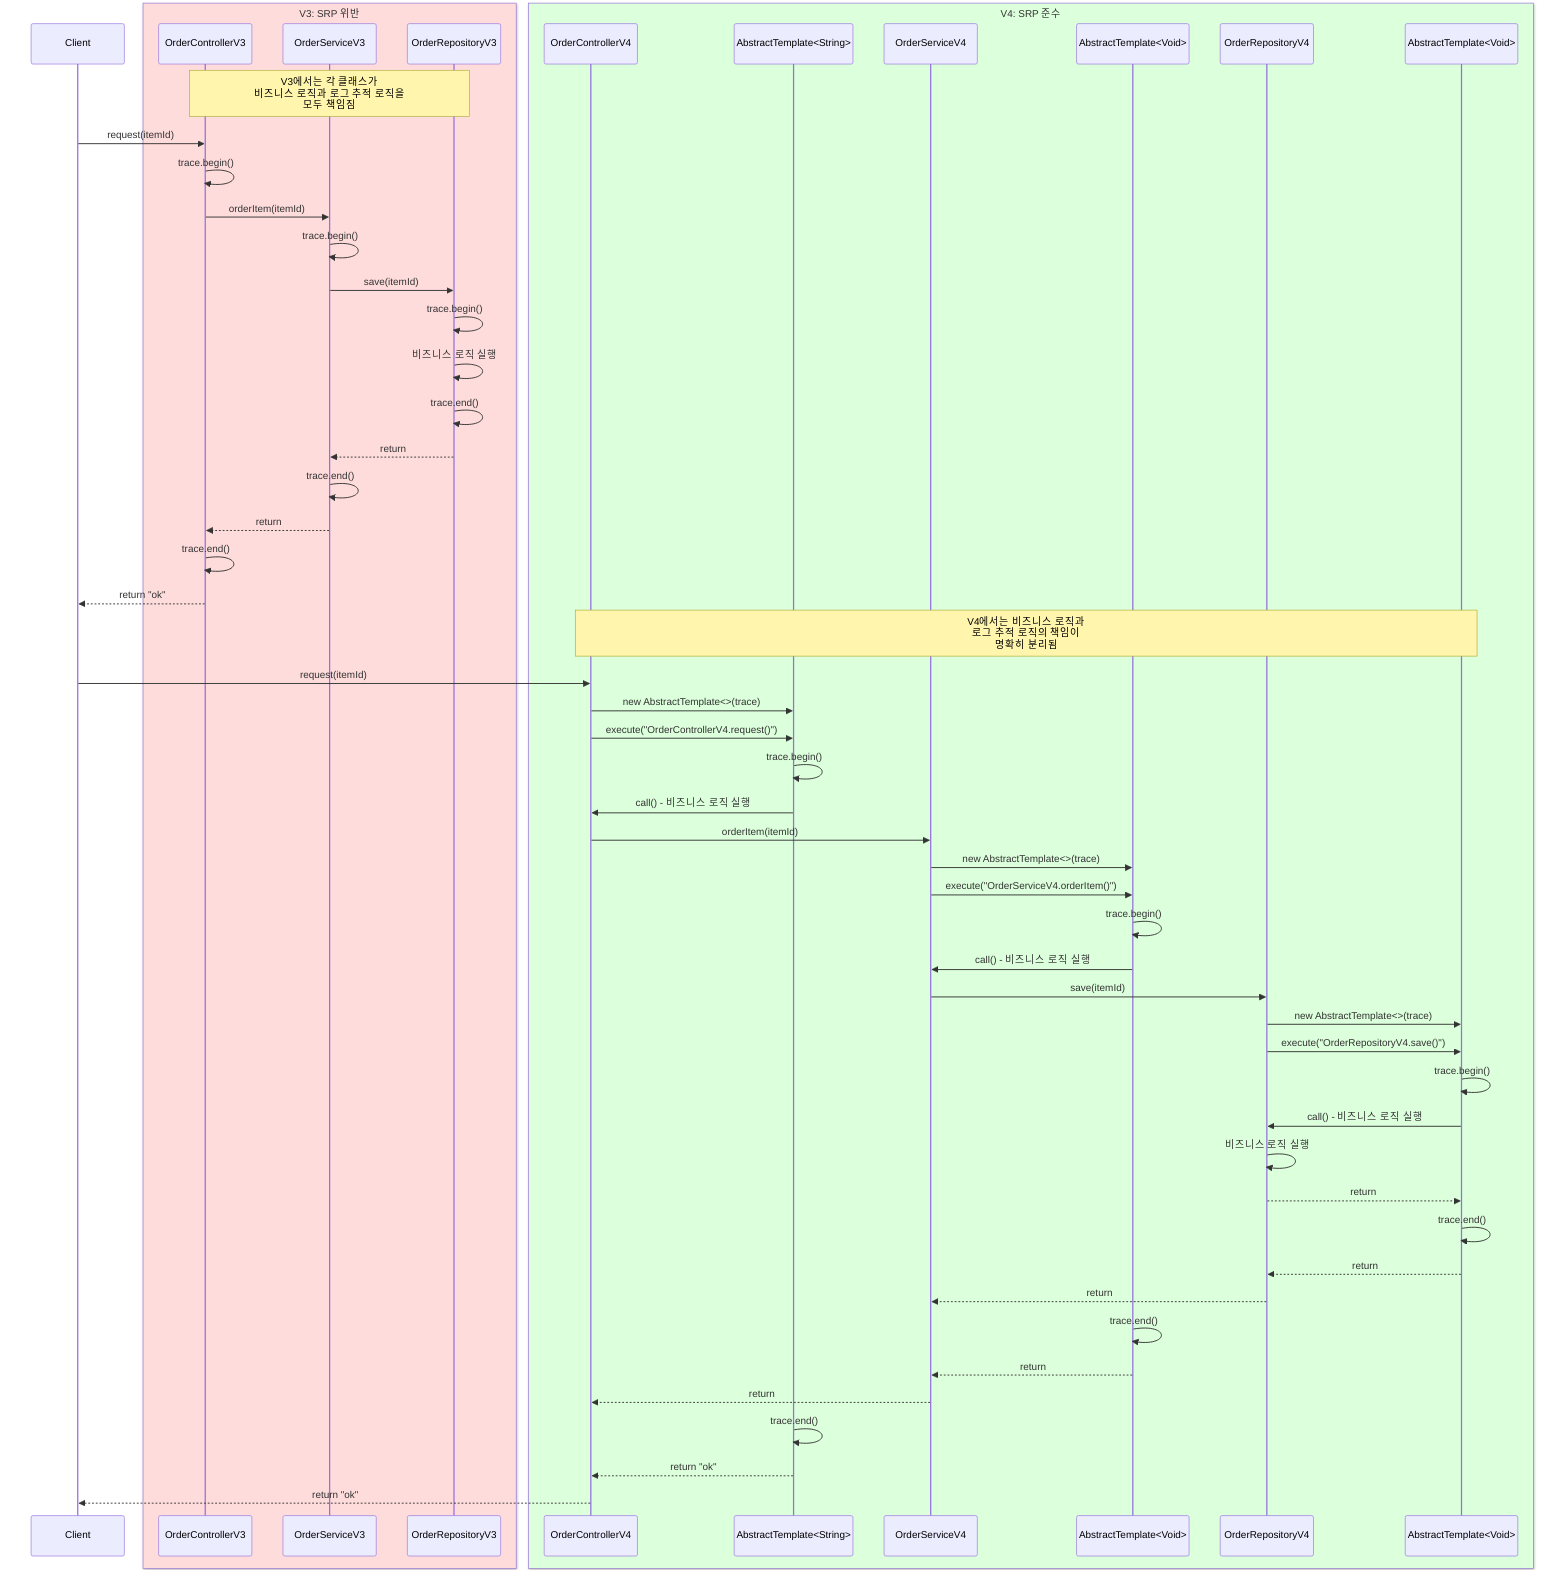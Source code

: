 sequenceDiagram
    participant Client
    
    box rgb(255, 220, 220) V3: SRP 위반
        participant CV3 as OrderControllerV3
        participant SV3 as OrderServiceV3
        participant RV3 as OrderRepositoryV3
    end
    
    box rgb(220, 255, 220) V4: SRP 준수
        participant CV4 as OrderControllerV4
        participant TC as AbstractTemplate<String>
        participant SV4 as OrderServiceV4
        participant TS as AbstractTemplate<Void>
        participant RV4 as OrderRepositoryV4
        participant TR as AbstractTemplate<Void>
    end
    
    Note over CV3,RV3: V3에서는 각 클래스가<br>비즈니스 로직과 로그 추적 로직을<br>모두 책임짐
    
    Client->>CV3: request(itemId)
    CV3->>CV3: trace.begin()
    CV3->>SV3: orderItem(itemId)
    SV3->>SV3: trace.begin()
    SV3->>RV3: save(itemId)
    RV3->>RV3: trace.begin()
    RV3->>RV3: 비즈니스 로직 실행
    RV3->>RV3: trace.end()
    RV3-->>SV3: return
    SV3->>SV3: trace.end()
    SV3-->>CV3: return
    CV3->>CV3: trace.end()
    CV3-->>Client: return "ok"
    
    Note over CV4,TR: V4에서는 비즈니스 로직과<br>로그 추적 로직의 책임이<br>명확히 분리됨
    
    Client->>CV4: request(itemId)
    CV4->>TC: new AbstractTemplate<>(trace)
    CV4->>TC: execute("OrderControllerV4.request()")
    TC->>TC: trace.begin()
    TC->>CV4: call() - 비즈니스 로직 실행
    CV4->>SV4: orderItem(itemId)
    SV4->>TS: new AbstractTemplate<>(trace)
    SV4->>TS: execute("OrderServiceV4.orderItem()")
    TS->>TS: trace.begin()
    TS->>SV4: call() - 비즈니스 로직 실행
    SV4->>RV4: save(itemId)
    RV4->>TR: new AbstractTemplate<>(trace)
    RV4->>TR: execute("OrderRepositoryV4.save()")
    TR->>TR: trace.begin()
    TR->>RV4: call() - 비즈니스 로직 실행
    RV4->>RV4: 비즈니스 로직 실행
    RV4-->>TR: return
    TR->>TR: trace.end()
    TR-->>RV4: return
    RV4-->>SV4: return
    TS->>TS: trace.end()
    TS-->>SV4: return
    SV4-->>CV4: return
    TC->>TC: trace.end()
    TC-->>CV4: return "ok"
    CV4-->>Client: return "ok"